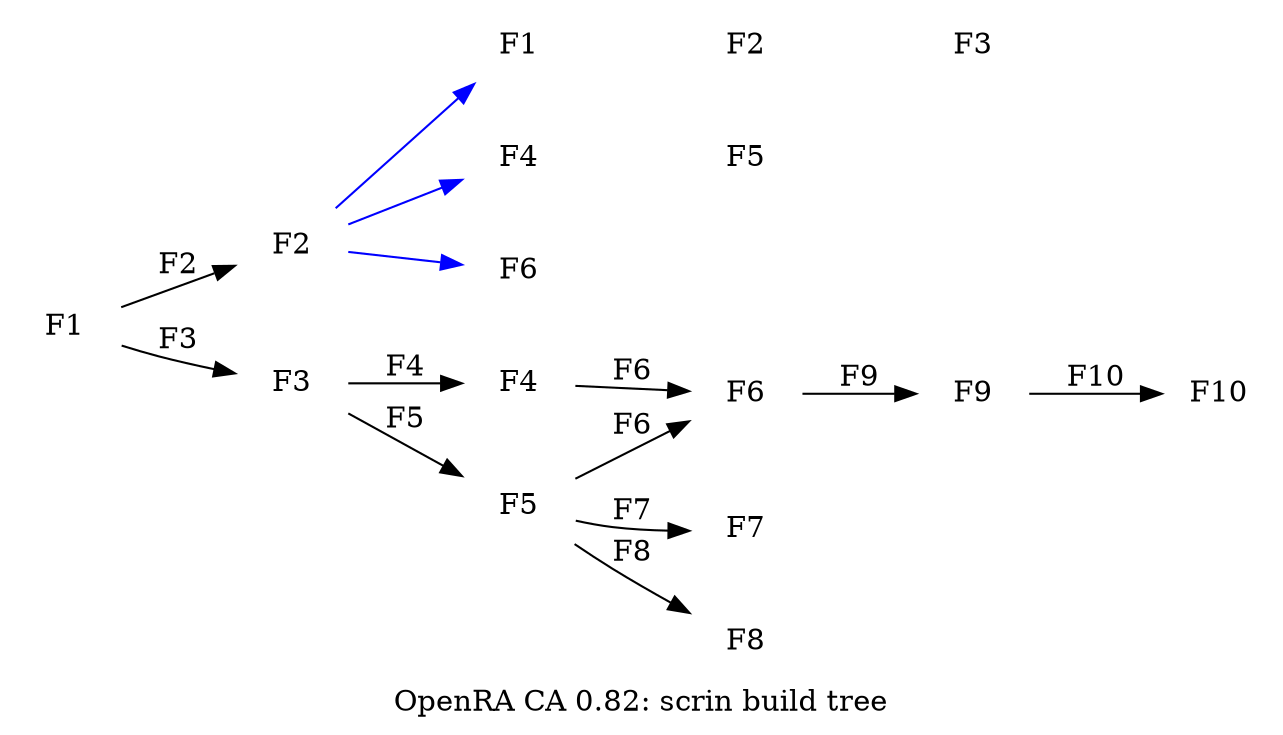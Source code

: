 digraph OpenRA
{label="OpenRA CA 0.82: scrin build tree"
  rankdir=LR
  //build
  ///power
  build_F1[label="F1", color="white", shape="rect", image="tabs4keyb_scrin_build_F1.png"]
  ///finance
  build_F2[label="F2", color="white", shape="rect", image="tabs4keyb_scrin_build_F2.png"]
  ///walk
  build_F3[label="F3", color="white", shape="rect", image="tabs4keyb_scrin_build_F3.png"]
  ///vehicle
  build_F4[label="F4", color="white", shape="rect", image="tabs4keyb_scrin_build_F4.png"]
  ///radar
  build_F5[label="F5", color="white", shape="rect", image="tabs4keyb_scrin_build_F5.png"]
  ///power+
  build_F6[label="F6", color="white", shape="rect", image="tabs4keyb_scrin_build_F6.png"]
  ///repair
  build_F7[label="F7", color="white", shape="rect", image="tabs4keyb_scrin_build_F7.png"]
  ///air
  build_F8[label="F8", color="white", shape="rect", image="tabs4keyb_scrin_build_F8.png"]
  ///tech
  build_F9[label="F9", color="white", shape="rect", image="tabs4keyb_scrin_build_F9.png"]
  ///tech+
  build_F10[label="F10", color="white", shape="rect", image="tabs4keyb_scrin_build_F10.png"]

  //walk
  ///walker1
  walk_F1[label="F1", color="white", shape="rect", image="tabs4keyb_scrin_walk_F1.png"]
  walk_F2[label="F2", color="white", shape="rect", image="tabs4keyb_scrin_walk_F2.png"]
  walk_F3[label="F3", color="white", shape="rect", image="tabs4keyb_scrin_walk_F3.png"]
  walk_F4[label="F4", color="white", shape="rect", image="tabs4keyb_scrin_walk_F4.png"]
  walk_F5[label="F5", color="white", shape="rect", image="tabs4keyb_scrin_walk_F5.png"]
  walk_F6[label="F6", color="white", shape="rect", image="tabs4keyb_scrin_walk_F6.png"]

/*
  //cluster TODO
  subgraph cluster_todo
  {label="cluster" color="gray";
    todo[label="cluster node"]
  }//cluster_todo
*/

  //links
  ///build
  build_F1 -> build_F2[label="F2"];
  build_F1 -> build_F3[label="F3"];
  build_F3 -> build_F4[label="F4"];
  build_F3 -> build_F5[label="F5"];
  build_F4 -> build_F6[label="F6"];
  build_F5 -> build_F6[label="F6"];
  build_F5 -> build_F7[label="F7"];
  build_F5 -> build_F8[label="F8"];
  build_F6 -> build_F9[label="F9"];
  build_F9 -> build_F10[label="F10"];
  ///walk
  build_F2 -> walk_F1[color="blue"]
              walk_F1-> walk_F2[color="white"]
              walk_F2-> walk_F3[color="white"]
  build_F2 -> walk_F4[color="blue"]
              walk_F4 -> walk_F5[color="white"]
  build_F2 -> walk_F6[color="blue"]
}//digraph
